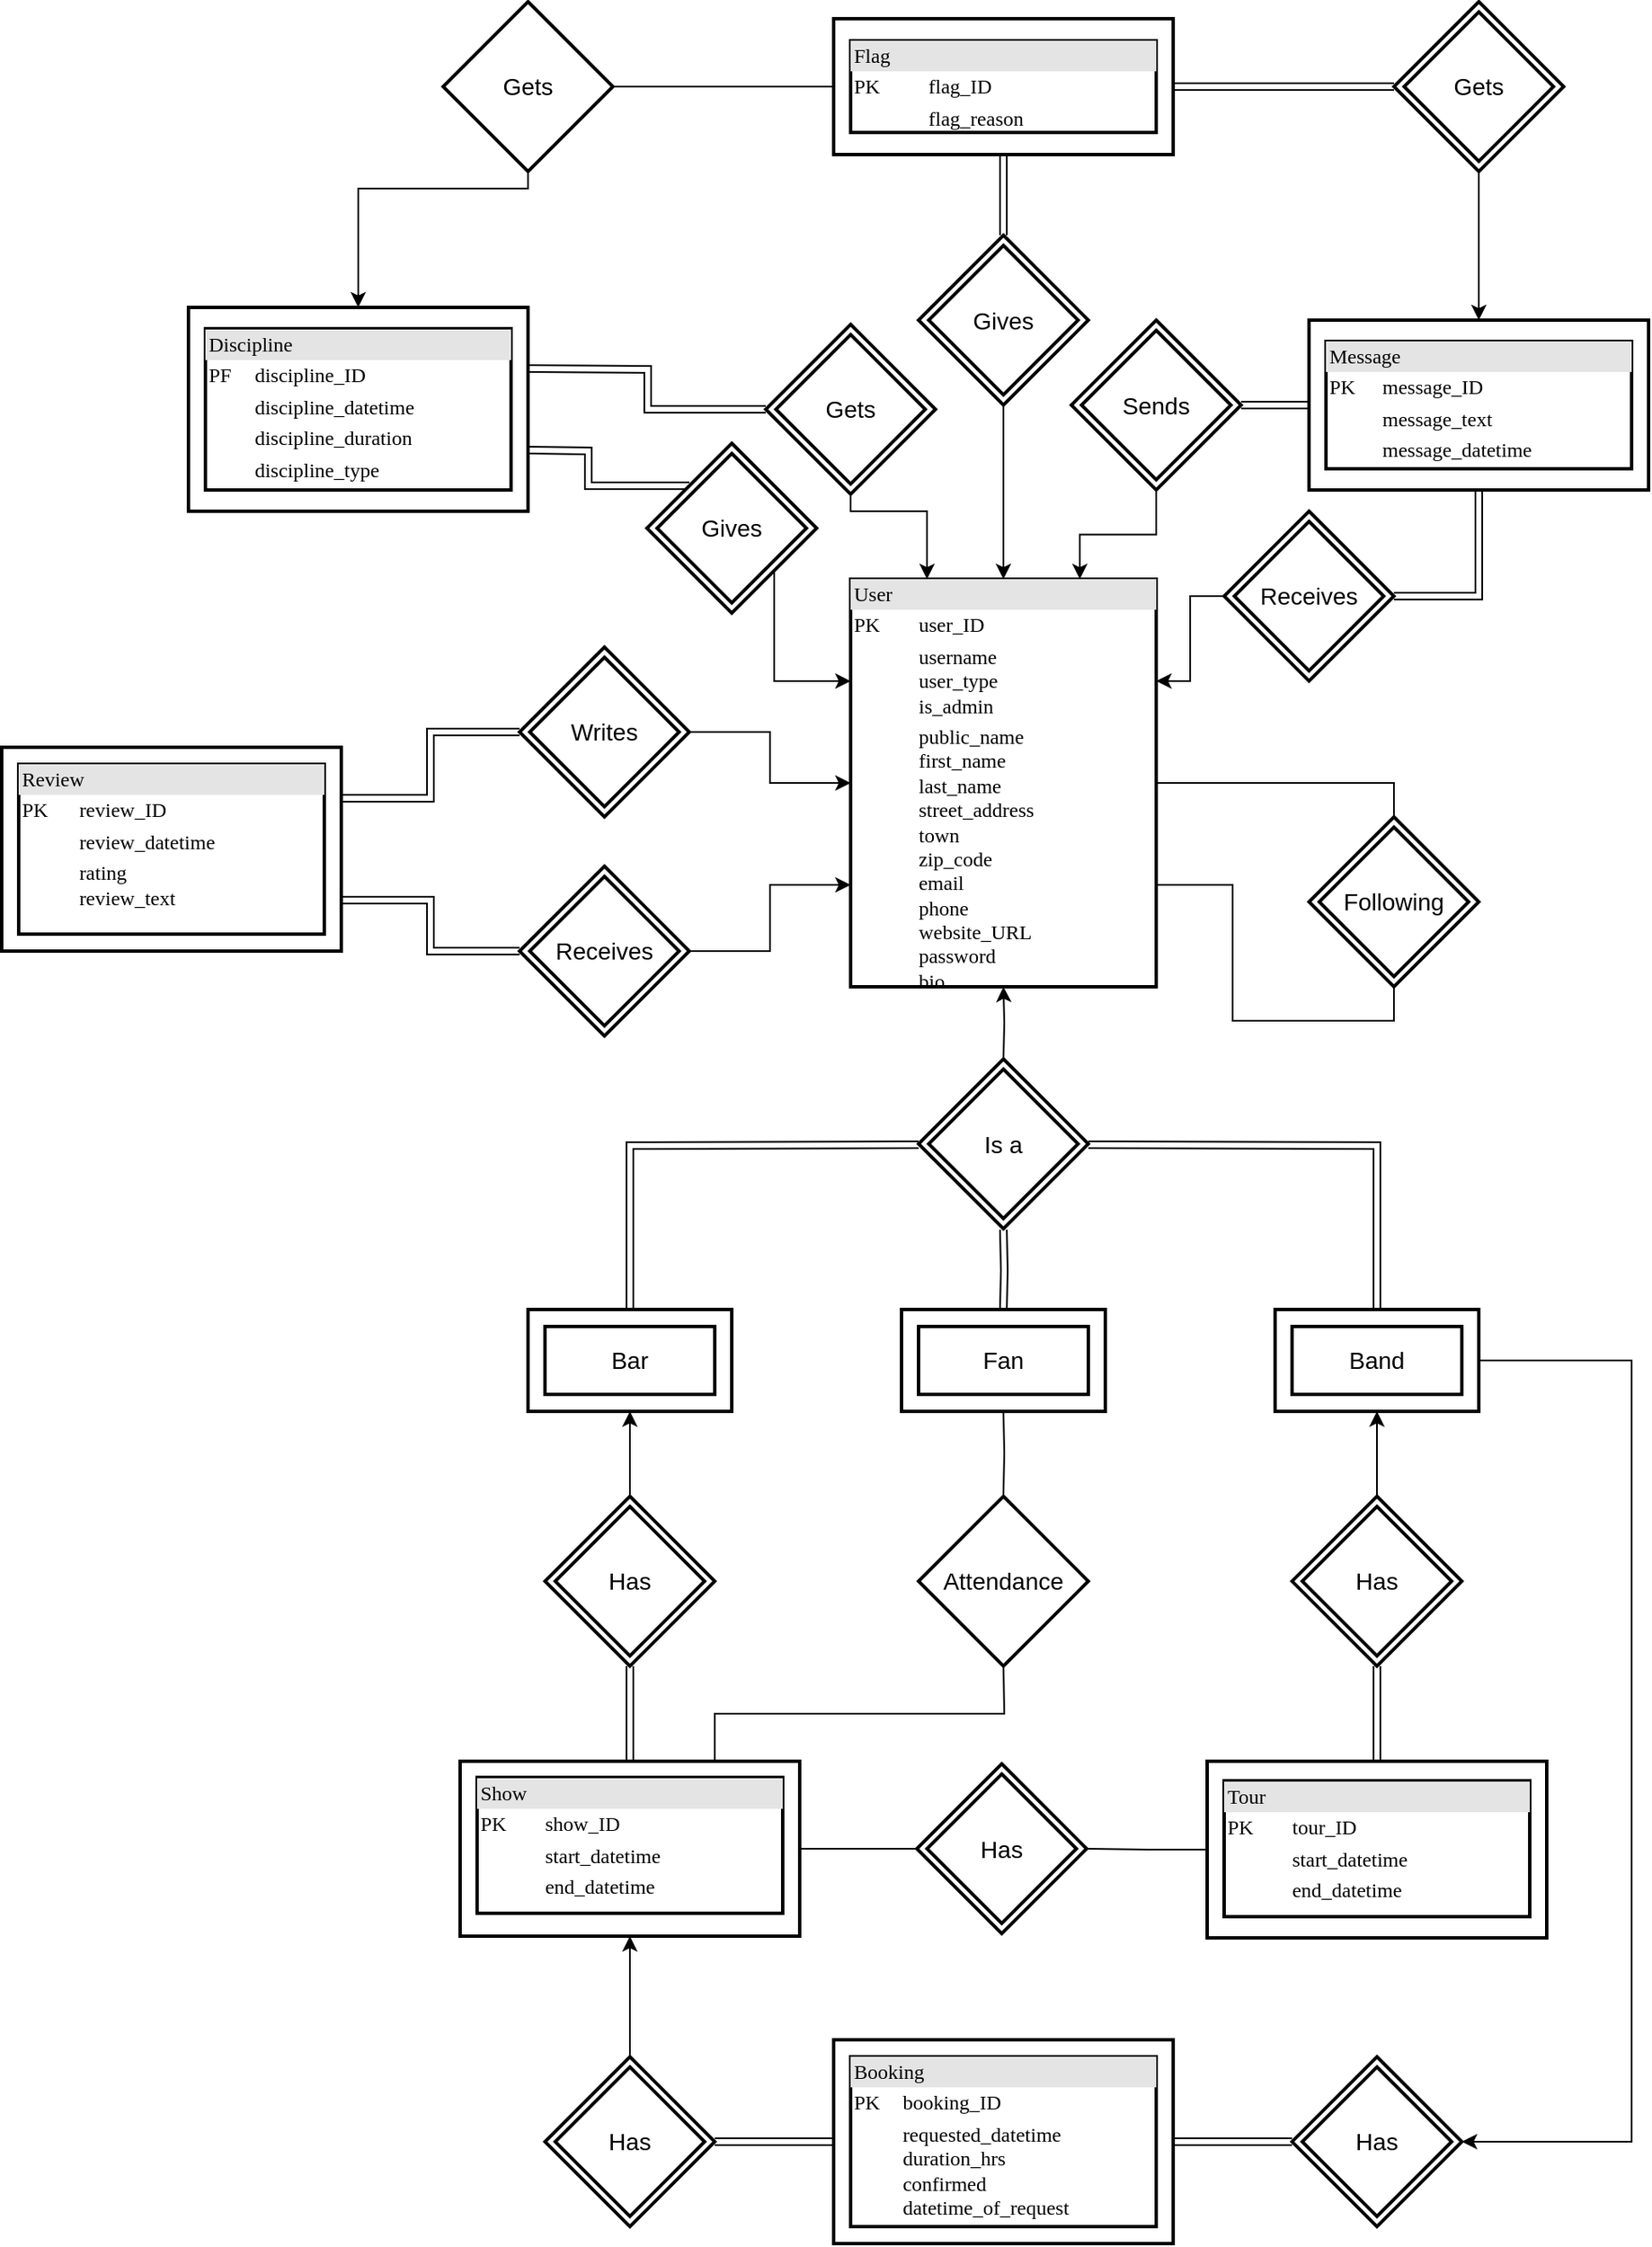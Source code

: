 <mxfile pages="1" version="11.2.5" type="device"><diagram name="Page-1" id="2ca16b54-16f6-2749-3443-fa8db7711227"><mxGraphModel dx="2046" dy="1487" grid="1" gridSize="10" guides="1" tooltips="1" connect="1" arrows="1" fold="1" page="1" pageScale="1" pageWidth="1100" pageHeight="850" background="#ffffff" math="0" shadow="0"><root><mxCell id="0"/><mxCell id="1" parent="0"/><mxCell id="hTIE1v8_ieLj_Vp5C5kN-64" style="edgeStyle=orthogonalEdgeStyle;rounded=0;orthogonalLoop=1;jettySize=auto;html=1;exitX=0.5;exitY=1;exitDx=0;exitDy=0;entryX=0.5;entryY=1;entryDx=0;entryDy=0;startArrow=classic;startFill=1;endArrow=none;endFill=0;strokeColor=#000000;" parent="1" source="HLiwEmPvz7JreT5NCyTF-41" target="hTIE1v8_ieLj_Vp5C5kN-63" edge="1"><mxGeometry relative="1" as="geometry"/></mxCell><mxCell id="hTIE1v8_ieLj_Vp5C5kN-43" style="edgeStyle=orthogonalEdgeStyle;rounded=0;orthogonalLoop=1;jettySize=auto;html=1;exitX=0;exitY=0.5;exitDx=0;exitDy=0;entryX=1;entryY=0.5;entryDx=0;entryDy=0;endArrow=none;endFill=0;shape=link;" parent="1" source="uCFvu2t1ZNGnuXDqTGb5-3" edge="1"><mxGeometry relative="1" as="geometry"><mxPoint x="-230" y="-462.5" as="targetPoint"/></mxGeometry></mxCell><mxCell id="HLiwEmPvz7JreT5NCyTF-99" style="edgeStyle=orthogonalEdgeStyle;rounded=0;orthogonalLoop=1;jettySize=auto;html=1;exitX=0;exitY=0.5;exitDx=0;exitDy=0;entryX=1;entryY=0.5;entryDx=0;entryDy=0;endArrow=none;endFill=0;startArrow=classic;startFill=1;" edge="1" parent="1" source="2ed32ef02a7f4228-8" target="HLiwEmPvz7JreT5NCyTF-88"><mxGeometry relative="1" as="geometry"/></mxCell><mxCell id="HLiwEmPvz7JreT5NCyTF-100" style="edgeStyle=orthogonalEdgeStyle;rounded=0;orthogonalLoop=1;jettySize=auto;html=1;exitX=0;exitY=0.75;exitDx=0;exitDy=0;entryX=1;entryY=0.5;entryDx=0;entryDy=0;endArrow=none;endFill=0;startArrow=classic;startFill=1;" edge="1" parent="1" source="2ed32ef02a7f4228-8" target="hTIE1v8_ieLj_Vp5C5kN-60"><mxGeometry relative="1" as="geometry"/></mxCell><mxCell id="2ed32ef02a7f4228-8" value="&lt;div style=&quot;box-sizing: border-box ; width: 100% ; background: #e4e4e4 ; padding: 2px&quot;&gt;User&lt;/div&gt;&lt;table style=&quot;width: 100% ; font-size: 1em&quot; cellpadding=&quot;2&quot; cellspacing=&quot;0&quot;&gt;&lt;tbody&gt;&lt;tr&gt;&lt;td&gt;PK&lt;/td&gt;&lt;td&gt;user_ID&lt;/td&gt;&lt;/tr&gt;&lt;tr&gt;&lt;td&gt;&lt;br&gt;&lt;/td&gt;&lt;td&gt;username&lt;br&gt;user_type&lt;br&gt;is_admin&lt;/td&gt;&lt;/tr&gt;&lt;tr&gt;&lt;td&gt;&lt;/td&gt;&lt;td&gt;public_name&lt;br&gt;first_name&lt;br&gt;last_name&lt;br&gt;street_address&lt;br&gt;town&lt;br&gt;zip_code&lt;br&gt;email&lt;br&gt;phone&lt;br&gt;website_URL&lt;br&gt;password&lt;br&gt;bio&lt;br&gt;&lt;/td&gt;&lt;/tr&gt;&lt;tr&gt;&lt;td&gt;&lt;/td&gt;&lt;td&gt;&lt;/td&gt;&lt;/tr&gt;&lt;/tbody&gt;&lt;/table&gt;" style="verticalAlign=top;align=left;overflow=fill;html=1;rounded=0;shadow=0;comic=0;labelBackgroundColor=none;strokeColor=#000000;strokeWidth=2;fillColor=#ffffff;fontFamily=Verdana;fontSize=12;fontColor=#000000;" parent="1" vertex="1"><mxGeometry x="-460" y="-360" width="180" height="240" as="geometry"/></mxCell><mxCell id="hTIE1v8_ieLj_Vp5C5kN-73" style="edgeStyle=orthogonalEdgeStyle;shape=link;rounded=0;orthogonalLoop=1;jettySize=auto;html=1;exitX=1;exitY=0.5;exitDx=0;exitDy=0;entryX=0;entryY=0.5;entryDx=0;entryDy=0;startArrow=none;startFill=0;endArrow=classic;endFill=1;strokeColor=#000000;" parent="1" source="HLiwEmPvz7JreT5NCyTF-69" target="hTIE1v8_ieLj_Vp5C5kN-72" edge="1"><mxGeometry relative="1" as="geometry"/></mxCell><mxCell id="9pDllGuzuMR2mAoj5SQd-7" style="edgeStyle=orthogonalEdgeStyle;rounded=0;orthogonalLoop=1;jettySize=auto;html=1;exitX=0.5;exitY=0;exitDx=0;exitDy=0;endArrow=none;endFill=0;startArrow=classic;startFill=1;entryX=0.5;entryY=1;entryDx=0;entryDy=0;" parent="1" source="HLiwEmPvz7JreT5NCyTF-47" target="9pDllGuzuMR2mAoj5SQd-10" edge="1"><mxGeometry relative="1" as="geometry"><mxPoint x="-650" y="-580" as="targetPoint"/><Array as="points"><mxPoint x="-750" y="-590"/><mxPoint x="-650" y="-590"/></Array></mxGeometry></mxCell><mxCell id="hTIE1v8_ieLj_Vp5C5kN-87" style="edgeStyle=orthogonalEdgeStyle;rounded=0;orthogonalLoop=1;jettySize=auto;html=1;exitX=0.75;exitY=0;exitDx=0;exitDy=0;entryX=0.5;entryY=1;entryDx=0;entryDy=0;startArrow=none;startFill=0;endArrow=none;endFill=0;strokeColor=#000000;" parent="1" source="HLiwEmPvz7JreT5NCyTF-63" edge="1"><mxGeometry relative="1" as="geometry"><mxPoint x="-370" y="279" as="targetPoint"/></mxGeometry></mxCell><mxCell id="hTIE1v8_ieLj_Vp5C5kN-79" style="edgeStyle=orthogonalEdgeStyle;rounded=0;orthogonalLoop=1;jettySize=auto;html=1;exitX=0.5;exitY=0;exitDx=0;exitDy=0;entryX=0.5;entryY=1;entryDx=0;entryDy=0;startArrow=none;startFill=0;endArrow=classic;endFill=1;strokeColor=#000000;shape=link;" parent="1" source="HLiwEmPvz7JreT5NCyTF-65" target="hTIE1v8_ieLj_Vp5C5kN-76" edge="1"><mxGeometry relative="1" as="geometry"/></mxCell><mxCell id="hTIE1v8_ieLj_Vp5C5kN-81" style="edgeStyle=orthogonalEdgeStyle;rounded=0;orthogonalLoop=1;jettySize=auto;html=1;exitX=0;exitY=0.5;exitDx=0;exitDy=0;entryX=1;entryY=0.5;entryDx=0;entryDy=0;startArrow=none;startFill=0;endArrow=none;endFill=0;strokeColor=#000000;" parent="1" source="HLiwEmPvz7JreT5NCyTF-65" target="hTIE1v8_ieLj_Vp5C5kN-80" edge="1"><mxGeometry relative="1" as="geometry"/></mxCell><mxCell id="hTIE1v8_ieLj_Vp5C5kN-66" style="edgeStyle=orthogonalEdgeStyle;rounded=0;orthogonalLoop=1;jettySize=auto;html=1;exitX=0.5;exitY=1;exitDx=0;exitDy=0;entryX=0.5;entryY=0;entryDx=0;entryDy=0;startArrow=classic;startFill=1;endArrow=none;endFill=0;strokeColor=#000000;" parent="1" source="HLiwEmPvz7JreT5NCyTF-59" target="hTIE1v8_ieLj_Vp5C5kN-62" edge="1"><mxGeometry relative="1" as="geometry"/></mxCell><mxCell id="hTIE1v8_ieLj_Vp5C5kN-75" style="edgeStyle=orthogonalEdgeStyle;rounded=0;orthogonalLoop=1;jettySize=auto;html=1;exitX=1;exitY=0.5;exitDx=0;exitDy=0;entryX=1;entryY=0.5;entryDx=0;entryDy=0;startArrow=none;startFill=0;endArrow=classic;endFill=1;strokeColor=#000000;" parent="1" source="HLiwEmPvz7JreT5NCyTF-60" target="hTIE1v8_ieLj_Vp5C5kN-72" edge="1"><mxGeometry relative="1" as="geometry"><Array as="points"><mxPoint y="100"/><mxPoint y="560"/></Array></mxGeometry></mxCell><mxCell id="hTIE1v8_ieLj_Vp5C5kN-57" style="edgeStyle=orthogonalEdgeStyle;rounded=0;orthogonalLoop=1;jettySize=auto;html=1;exitX=0.5;exitY=1;exitDx=0;exitDy=0;entryX=0.25;entryY=0;entryDx=0;entryDy=0;startArrow=none;startFill=0;endArrow=classic;endFill=1;" parent="1" source="hTIE1v8_ieLj_Vp5C5kN-48" target="2ed32ef02a7f4228-8" edge="1"><mxGeometry relative="1" as="geometry"><Array as="points"><mxPoint x="-460" y="-400"/><mxPoint x="-415" y="-400"/></Array></mxGeometry></mxCell><mxCell id="hTIE1v8_ieLj_Vp5C5kN-48" value="Gets" style="shape=rhombus;double=1;strokeWidth=2;fontSize=17;perimeter=rhombusPerimeter;whiteSpace=wrap;html=1;align=center;fontSize=14;" parent="1" vertex="1"><mxGeometry x="-510" y="-510" width="100" height="100" as="geometry"/></mxCell><mxCell id="hTIE1v8_ieLj_Vp5C5kN-58" style="edgeStyle=orthogonalEdgeStyle;rounded=0;orthogonalLoop=1;jettySize=auto;html=1;exitX=0.5;exitY=1;exitDx=0;exitDy=0;entryX=0.75;entryY=0;entryDx=0;entryDy=0;startArrow=none;startFill=0;endArrow=classic;endFill=1;" parent="1" source="hTIE1v8_ieLj_Vp5C5kN-49" target="2ed32ef02a7f4228-8" edge="1"><mxGeometry relative="1" as="geometry"/></mxCell><mxCell id="hTIE1v8_ieLj_Vp5C5kN-49" value="Sends" style="shape=rhombus;double=1;strokeWidth=2;fontSize=17;perimeter=rhombusPerimeter;whiteSpace=wrap;html=1;align=center;fontSize=14;" parent="1" vertex="1"><mxGeometry x="-330" y="-512.5" width="100" height="100" as="geometry"/></mxCell><mxCell id="hTIE1v8_ieLj_Vp5C5kN-51" style="edgeStyle=orthogonalEdgeStyle;rounded=0;orthogonalLoop=1;jettySize=auto;html=1;exitX=0.5;exitY=0;exitDx=0;exitDy=0;entryX=0.5;entryY=1;entryDx=0;entryDy=0;endArrow=classic;endFill=1;strokeColor=#000000;" parent="1" target="2ed32ef02a7f4228-8" edge="1"><mxGeometry relative="1" as="geometry"><mxPoint x="-370" y="-77" as="sourcePoint"/></mxGeometry></mxCell><mxCell id="hTIE1v8_ieLj_Vp5C5kN-52" style="edgeStyle=orthogonalEdgeStyle;rounded=0;orthogonalLoop=1;jettySize=auto;html=1;exitX=0.5;exitY=1;exitDx=0;exitDy=0;entryX=0.5;entryY=0;entryDx=0;entryDy=0;endArrow=classic;endFill=1;shape=link;" parent="1" target="HLiwEmPvz7JreT5NCyTF-57" edge="1"><mxGeometry relative="1" as="geometry"><mxPoint x="-370" y="23" as="sourcePoint"/></mxGeometry></mxCell><mxCell id="hTIE1v8_ieLj_Vp5C5kN-53" style="edgeStyle=orthogonalEdgeStyle;rounded=0;orthogonalLoop=1;jettySize=auto;html=1;exitX=0;exitY=0.5;exitDx=0;exitDy=0;entryX=0.5;entryY=0;entryDx=0;entryDy=0;endArrow=classic;endFill=1;shape=link;" parent="1" target="HLiwEmPvz7JreT5NCyTF-59" edge="1"><mxGeometry relative="1" as="geometry"><mxPoint x="-420" y="-27" as="sourcePoint"/></mxGeometry></mxCell><mxCell id="hTIE1v8_ieLj_Vp5C5kN-54" style="edgeStyle=orthogonalEdgeStyle;rounded=0;orthogonalLoop=1;jettySize=auto;html=1;exitX=1;exitY=0.5;exitDx=0;exitDy=0;entryX=0.5;entryY=0;entryDx=0;entryDy=0;endArrow=classic;endFill=1;shape=link;" parent="1" target="HLiwEmPvz7JreT5NCyTF-60" edge="1"><mxGeometry relative="1" as="geometry"><mxPoint x="-320" y="-27" as="sourcePoint"/></mxGeometry></mxCell><mxCell id="hTIE1v8_ieLj_Vp5C5kN-59" value="Is a" style="shape=rhombus;double=1;strokeWidth=2;fontSize=17;perimeter=rhombusPerimeter;whiteSpace=wrap;html=1;align=center;fontSize=14;" parent="1" vertex="1"><mxGeometry x="-420" y="-77.5" width="100" height="100" as="geometry"/></mxCell><mxCell id="HLiwEmPvz7JreT5NCyTF-93" style="edgeStyle=orthogonalEdgeStyle;shape=link;rounded=0;orthogonalLoop=1;jettySize=auto;html=1;exitX=0;exitY=0.5;exitDx=0;exitDy=0;entryX=0;entryY=0.25;entryDx=0;entryDy=0;" edge="1" parent="1" source="hTIE1v8_ieLj_Vp5C5kN-60" target="HLiwEmPvz7JreT5NCyTF-40"><mxGeometry relative="1" as="geometry"/></mxCell><mxCell id="hTIE1v8_ieLj_Vp5C5kN-60" value="Receives" style="shape=rhombus;double=1;strokeWidth=2;fontSize=17;perimeter=rhombusPerimeter;whiteSpace=wrap;html=1;align=center;fontSize=14;" parent="1" vertex="1"><mxGeometry x="-655" y="-191" width="100" height="100" as="geometry"/></mxCell><mxCell id="HLiwEmPvz7JreT5NCyTF-107" style="edgeStyle=orthogonalEdgeStyle;rounded=0;orthogonalLoop=1;jettySize=auto;html=1;exitX=0.5;exitY=1;exitDx=0;exitDy=0;entryX=1;entryY=0.75;entryDx=0;entryDy=0;startArrow=none;startFill=0;endArrow=none;endFill=0;" edge="1" parent="1" source="hTIE1v8_ieLj_Vp5C5kN-61" target="2ed32ef02a7f4228-8"><mxGeometry relative="1" as="geometry"/></mxCell><mxCell id="HLiwEmPvz7JreT5NCyTF-108" style="edgeStyle=orthogonalEdgeStyle;rounded=0;orthogonalLoop=1;jettySize=auto;html=1;exitX=0.5;exitY=0;exitDx=0;exitDy=0;entryX=1;entryY=0.5;entryDx=0;entryDy=0;startArrow=none;startFill=0;endArrow=none;endFill=0;" edge="1" parent="1" source="hTIE1v8_ieLj_Vp5C5kN-61" target="2ed32ef02a7f4228-8"><mxGeometry relative="1" as="geometry"><Array as="points"><mxPoint x="-140" y="-240"/></Array></mxGeometry></mxCell><mxCell id="hTIE1v8_ieLj_Vp5C5kN-61" value="Following" style="shape=rhombus;double=1;strokeWidth=2;fontSize=17;perimeter=rhombusPerimeter;whiteSpace=wrap;html=1;align=center;fontSize=14;" parent="1" vertex="1"><mxGeometry x="-190" y="-220" width="100" height="100" as="geometry"/></mxCell><mxCell id="hTIE1v8_ieLj_Vp5C5kN-68" style="edgeStyle=orthogonalEdgeStyle;shape=link;rounded=0;orthogonalLoop=1;jettySize=auto;html=1;exitX=0.5;exitY=1;exitDx=0;exitDy=0;entryX=0.5;entryY=0;entryDx=0;entryDy=0;startArrow=classic;startFill=1;endArrow=none;endFill=0;strokeColor=#000000;" parent="1" source="hTIE1v8_ieLj_Vp5C5kN-62" target="HLiwEmPvz7JreT5NCyTF-63" edge="1"><mxGeometry relative="1" as="geometry"/></mxCell><mxCell id="hTIE1v8_ieLj_Vp5C5kN-62" value="Has" style="shape=rhombus;double=1;strokeWidth=2;fontSize=17;perimeter=rhombusPerimeter;whiteSpace=wrap;html=1;align=center;fontSize=14;" parent="1" vertex="1"><mxGeometry x="-640" y="180" width="100" height="100" as="geometry"/></mxCell><mxCell id="9pDllGuzuMR2mAoj5SQd-5" style="edgeStyle=orthogonalEdgeStyle;rounded=0;orthogonalLoop=1;jettySize=auto;html=1;exitX=0;exitY=0.5;exitDx=0;exitDy=0;entryX=1;entryY=0.5;entryDx=0;entryDy=0;endArrow=none;endFill=0;shape=link;" parent="1" source="hTIE1v8_ieLj_Vp5C5kN-63" target="HLiwEmPvz7JreT5NCyTF-50" edge="1"><mxGeometry relative="1" as="geometry"/></mxCell><mxCell id="hTIE1v8_ieLj_Vp5C5kN-63" value="Gets" style="shape=rhombus;double=1;strokeWidth=2;fontSize=17;perimeter=rhombusPerimeter;whiteSpace=wrap;html=1;align=center;fontSize=14;" parent="1" vertex="1"><mxGeometry x="-140" y="-700" width="100" height="100" as="geometry"/></mxCell><mxCell id="hTIE1v8_ieLj_Vp5C5kN-70" style="edgeStyle=orthogonalEdgeStyle;rounded=0;orthogonalLoop=1;jettySize=auto;html=1;exitX=0.5;exitY=0;exitDx=0;exitDy=0;entryX=0.5;entryY=1;entryDx=0;entryDy=0;startArrow=none;startFill=0;endArrow=classic;endFill=1;strokeColor=#000000;" parent="1" source="hTIE1v8_ieLj_Vp5C5kN-69" target="HLiwEmPvz7JreT5NCyTF-63" edge="1"><mxGeometry relative="1" as="geometry"/></mxCell><mxCell id="hTIE1v8_ieLj_Vp5C5kN-71" style="edgeStyle=orthogonalEdgeStyle;rounded=0;orthogonalLoop=1;jettySize=auto;html=1;exitX=1;exitY=0.5;exitDx=0;exitDy=0;entryX=0;entryY=0.5;entryDx=0;entryDy=0;startArrow=none;startFill=0;endArrow=classic;endFill=1;strokeColor=#000000;shape=link;" parent="1" source="hTIE1v8_ieLj_Vp5C5kN-69" target="HLiwEmPvz7JreT5NCyTF-69" edge="1"><mxGeometry relative="1" as="geometry"/></mxCell><mxCell id="hTIE1v8_ieLj_Vp5C5kN-69" value="Has" style="shape=rhombus;double=1;strokeWidth=2;fontSize=17;perimeter=rhombusPerimeter;whiteSpace=wrap;html=1;align=center;fontSize=14;" parent="1" vertex="1"><mxGeometry x="-640" y="510" width="100" height="100" as="geometry"/></mxCell><mxCell id="hTIE1v8_ieLj_Vp5C5kN-72" value="Has" style="shape=rhombus;double=1;strokeWidth=2;fontSize=17;perimeter=rhombusPerimeter;whiteSpace=wrap;html=1;align=center;fontSize=14;" parent="1" vertex="1"><mxGeometry x="-200" y="510" width="100" height="100" as="geometry"/></mxCell><mxCell id="hTIE1v8_ieLj_Vp5C5kN-78" style="edgeStyle=orthogonalEdgeStyle;rounded=0;orthogonalLoop=1;jettySize=auto;html=1;exitX=0.5;exitY=0;exitDx=0;exitDy=0;entryX=0.5;entryY=1;entryDx=0;entryDy=0;startArrow=none;startFill=0;endArrow=classic;endFill=1;strokeColor=#000000;" parent="1" source="hTIE1v8_ieLj_Vp5C5kN-76" target="HLiwEmPvz7JreT5NCyTF-60" edge="1"><mxGeometry relative="1" as="geometry"/></mxCell><mxCell id="hTIE1v8_ieLj_Vp5C5kN-76" value="Has" style="shape=rhombus;double=1;strokeWidth=2;fontSize=17;perimeter=rhombusPerimeter;whiteSpace=wrap;html=1;align=center;fontSize=14;" parent="1" vertex="1"><mxGeometry x="-200" y="180" width="100" height="100" as="geometry"/></mxCell><mxCell id="hTIE1v8_ieLj_Vp5C5kN-82" style="edgeStyle=orthogonalEdgeStyle;rounded=0;orthogonalLoop=1;jettySize=auto;html=1;exitX=0;exitY=0.5;exitDx=0;exitDy=0;entryX=1;entryY=0.5;entryDx=0;entryDy=0;startArrow=none;startFill=0;endArrow=none;endFill=0;strokeColor=#000000;" parent="1" source="hTIE1v8_ieLj_Vp5C5kN-80" target="HLiwEmPvz7JreT5NCyTF-63" edge="1"><mxGeometry relative="1" as="geometry"/></mxCell><mxCell id="hTIE1v8_ieLj_Vp5C5kN-80" value="Has" style="shape=rhombus;double=1;strokeWidth=2;fontSize=17;perimeter=rhombusPerimeter;whiteSpace=wrap;html=1;align=center;fontSize=14;" parent="1" vertex="1"><mxGeometry x="-421" y="337.5" width="100" height="100" as="geometry"/></mxCell><mxCell id="hTIE1v8_ieLj_Vp5C5kN-88" style="edgeStyle=orthogonalEdgeStyle;rounded=0;orthogonalLoop=1;jettySize=auto;html=1;exitX=0.5;exitY=0;exitDx=0;exitDy=0;entryX=0.5;entryY=1;entryDx=0;entryDy=0;startArrow=none;startFill=0;endArrow=none;endFill=0;strokeColor=#000000;" parent="1" target="HLiwEmPvz7JreT5NCyTF-57" edge="1"><mxGeometry relative="1" as="geometry"><mxPoint x="-370" y="179" as="sourcePoint"/></mxGeometry></mxCell><mxCell id="hTIE1v8_ieLj_Vp5C5kN-89" value="Attendance" style="shape=rhombus;strokeWidth=2;fontSize=17;perimeter=rhombusPerimeter;whiteSpace=wrap;html=1;align=center;fontSize=14;" parent="1" vertex="1"><mxGeometry x="-420" y="180" width="100" height="100" as="geometry"/></mxCell><mxCell id="9pDllGuzuMR2mAoj5SQd-8" style="edgeStyle=orthogonalEdgeStyle;rounded=0;orthogonalLoop=1;jettySize=auto;html=1;entryX=0;entryY=0.5;entryDx=0;entryDy=0;endArrow=none;endFill=0;exitX=1;exitY=0.5;exitDx=0;exitDy=0;" parent="1" source="9pDllGuzuMR2mAoj5SQd-10" target="HLiwEmPvz7JreT5NCyTF-50" edge="1"><mxGeometry relative="1" as="geometry"><mxPoint x="-570" y="-650" as="sourcePoint"/></mxGeometry></mxCell><mxCell id="9pDllGuzuMR2mAoj5SQd-10" value="Gets" style="shape=rhombus;strokeWidth=2;fontSize=17;perimeter=rhombusPerimeter;whiteSpace=wrap;html=1;align=center;fontSize=14;" parent="1" vertex="1"><mxGeometry x="-700" y="-700" width="100" height="100" as="geometry"/></mxCell><mxCell id="HLiwEmPvz7JreT5NCyTF-72" value="" style="group" vertex="1" connectable="0" parent="1"><mxGeometry x="-210" y="70" width="120" height="60" as="geometry"/></mxCell><mxCell id="hTIE1v8_ieLj_Vp5C5kN-20" value="Band" style="strokeWidth=2;whiteSpace=wrap;html=1;align=center;fontSize=14;" parent="HLiwEmPvz7JreT5NCyTF-72" vertex="1"><mxGeometry x="10" y="10" width="100" height="40" as="geometry"/></mxCell><mxCell id="HLiwEmPvz7JreT5NCyTF-60" value="" style="rounded=0;whiteSpace=wrap;html=1;shadow=0;glass=0;comic=0;strokeColor=#000000;strokeWidth=2;fillColor=none;" vertex="1" parent="HLiwEmPvz7JreT5NCyTF-72"><mxGeometry width="120" height="60" as="geometry"/></mxCell><mxCell id="HLiwEmPvz7JreT5NCyTF-73" value="" style="group" vertex="1" connectable="0" parent="1"><mxGeometry x="-430" y="70" width="120" height="60" as="geometry"/></mxCell><mxCell id="hTIE1v8_ieLj_Vp5C5kN-19" value="Fan" style="strokeWidth=2;whiteSpace=wrap;html=1;align=center;fontSize=14;" parent="HLiwEmPvz7JreT5NCyTF-73" vertex="1"><mxGeometry x="10" y="10" width="100" height="40" as="geometry"/></mxCell><mxCell id="HLiwEmPvz7JreT5NCyTF-57" value="" style="rounded=0;whiteSpace=wrap;html=1;shadow=0;glass=0;comic=0;strokeColor=#000000;strokeWidth=2;fillColor=none;" vertex="1" parent="HLiwEmPvz7JreT5NCyTF-73"><mxGeometry width="120" height="60" as="geometry"/></mxCell><mxCell id="HLiwEmPvz7JreT5NCyTF-74" value="" style="group" vertex="1" connectable="0" parent="1"><mxGeometry x="-650" y="70" width="120" height="60" as="geometry"/></mxCell><mxCell id="hTIE1v8_ieLj_Vp5C5kN-18" value="Bar" style="strokeWidth=2;whiteSpace=wrap;html=1;align=center;fontSize=14;" parent="HLiwEmPvz7JreT5NCyTF-74" vertex="1"><mxGeometry x="10" y="10" width="100" height="40" as="geometry"/></mxCell><mxCell id="HLiwEmPvz7JreT5NCyTF-59" value="" style="rounded=0;whiteSpace=wrap;html=1;shadow=0;glass=0;comic=0;strokeColor=#000000;strokeWidth=2;fillColor=none;" vertex="1" parent="HLiwEmPvz7JreT5NCyTF-74"><mxGeometry width="120" height="60" as="geometry"/></mxCell><mxCell id="HLiwEmPvz7JreT5NCyTF-78" value="" style="group" vertex="1" connectable="0" parent="1"><mxGeometry x="-850" y="-520" width="200" height="120" as="geometry"/></mxCell><mxCell id="HLiwEmPvz7JreT5NCyTF-47" value="" style="rounded=0;whiteSpace=wrap;html=1;shadow=0;glass=0;comic=0;strokeColor=#000000;fillColor=none;aspect=fixed;" vertex="1" parent="HLiwEmPvz7JreT5NCyTF-78"><mxGeometry width="200" height="120" as="geometry"/></mxCell><mxCell id="HLiwEmPvz7JreT5NCyTF-48" value="" style="group;fontStyle=4;aspect=fixed;strokeWidth=2;strokeColor=#000000;" vertex="1" connectable="0" parent="HLiwEmPvz7JreT5NCyTF-78"><mxGeometry width="200" height="120" as="geometry"/></mxCell><mxCell id="uCFvu2t1ZNGnuXDqTGb5-9" value="&lt;div style=&quot;box-sizing: border-box ; width: 100% ; background: #e4e4e4 ; padding: 2px&quot;&gt;Discipline&lt;/div&gt;&lt;table style=&quot;width: 100% ; font-size: 1em&quot; cellpadding=&quot;2&quot; cellspacing=&quot;0&quot;&gt;&lt;tbody&gt;&lt;tr&gt;&lt;td&gt;PF&lt;/td&gt;&lt;td&gt;discipline_ID&lt;/td&gt;&lt;/tr&gt;&lt;tr&gt;&lt;td&gt;&lt;br&gt;&lt;/td&gt;&lt;td&gt;discipline_datetime&lt;br&gt;&lt;/td&gt;&lt;/tr&gt;&lt;tr&gt;&lt;td&gt;&lt;br&gt;&lt;/td&gt;&lt;td&gt;discipline_duration&lt;br&gt;&lt;/td&gt;&lt;/tr&gt;&lt;tr&gt;&lt;td&gt;&lt;br&gt;&lt;/td&gt;&lt;td&gt;discipline_type&lt;br&gt;&lt;/td&gt;&lt;/tr&gt;&lt;tr&gt;&lt;td&gt;&lt;br&gt;&lt;/td&gt;&lt;td&gt;&lt;br&gt;&lt;/td&gt;&lt;/tr&gt;&lt;tr&gt;&lt;td&gt;&lt;br&gt;&lt;/td&gt;&lt;td&gt;&lt;br&gt;&lt;/td&gt;&lt;/tr&gt;&lt;/tbody&gt;&lt;/table&gt;" style="verticalAlign=top;align=left;overflow=fill;html=1;rounded=0;shadow=0;comic=0;labelBackgroundColor=none;strokeColor=#000000;strokeWidth=2;fillColor=#ffffff;fontFamily=Verdana;fontSize=12;fontColor=#000000;aspect=fixed;" parent="HLiwEmPvz7JreT5NCyTF-78" vertex="1"><mxGeometry x="10" y="12.5" width="180" height="95" as="geometry"/></mxCell><mxCell id="HLiwEmPvz7JreT5NCyTF-79" value="" style="group" vertex="1" connectable="0" parent="1"><mxGeometry x="-190" y="-512.5" width="200" height="100" as="geometry"/></mxCell><mxCell id="HLiwEmPvz7JreT5NCyTF-77" value="" style="group" vertex="1" connectable="0" parent="HLiwEmPvz7JreT5NCyTF-79"><mxGeometry width="200" height="100" as="geometry"/></mxCell><mxCell id="HLiwEmPvz7JreT5NCyTF-45" value="" style="group;strokeColor=#000000;" vertex="1" connectable="0" parent="HLiwEmPvz7JreT5NCyTF-77"><mxGeometry width="200" height="100" as="geometry"/></mxCell><mxCell id="HLiwEmPvz7JreT5NCyTF-41" value="" style="rounded=0;whiteSpace=wrap;html=1;shadow=0;glass=0;comic=0;direction=west;strokeWidth=2;" vertex="1" parent="HLiwEmPvz7JreT5NCyTF-77"><mxGeometry width="200" height="100" as="geometry"/></mxCell><mxCell id="uCFvu2t1ZNGnuXDqTGb5-3" value="&lt;div style=&quot;box-sizing: border-box ; width: 100% ; background: #e4e4e4 ; padding: 2px&quot;&gt;Message&lt;/div&gt;&lt;table style=&quot;width: 100% ; font-size: 1em&quot; cellpadding=&quot;2&quot; cellspacing=&quot;0&quot;&gt;&lt;tbody&gt;&lt;tr&gt;&lt;td&gt;PK&lt;/td&gt;&lt;td&gt;message_ID&lt;/td&gt;&lt;/tr&gt;&lt;tr&gt;&lt;td&gt;&lt;br&gt;&lt;/td&gt;&lt;td&gt;message_text&lt;/td&gt;&lt;/tr&gt;&lt;tr&gt;&lt;td&gt;&lt;br&gt;&lt;/td&gt;&lt;td&gt;message_datetime&lt;br&gt;&lt;/td&gt;&lt;/tr&gt;&lt;tr&gt;&lt;td&gt;&lt;br&gt;&lt;/td&gt;&lt;td&gt;&lt;br&gt;&lt;/td&gt;&lt;/tr&gt;&lt;tr&gt;&lt;td&gt;&lt;br&gt;&lt;/td&gt;&lt;td&gt;&lt;br&gt;&lt;/td&gt;&lt;/tr&gt;&lt;/tbody&gt;&lt;/table&gt;" style="verticalAlign=top;align=left;overflow=fill;html=1;rounded=0;shadow=0;comic=0;labelBackgroundColor=none;strokeColor=#000000;strokeWidth=2;fillColor=#ffffff;fontFamily=Verdana;fontSize=12;fontColor=#000000;perimeterSpacing=0;glass=0;portConstraintRotation=0;" parent="HLiwEmPvz7JreT5NCyTF-77" vertex="1"><mxGeometry x="10" y="12.5" width="180" height="75" as="geometry"/></mxCell><mxCell id="HLiwEmPvz7JreT5NCyTF-80" value="" style="group" vertex="1" connectable="0" parent="1"><mxGeometry x="-960" y="-261" width="200" height="120" as="geometry"/></mxCell><mxCell id="HLiwEmPvz7JreT5NCyTF-40" value="" style="rounded=0;whiteSpace=wrap;html=1;shadow=0;glass=0;comic=0;direction=west;strokeWidth=2;" vertex="1" parent="HLiwEmPvz7JreT5NCyTF-80"><mxGeometry width="200" height="120" as="geometry"/></mxCell><mxCell id="uCFvu2t1ZNGnuXDqTGb5-2" value="&lt;div style=&quot;box-sizing: border-box ; width: 100% ; background: #e4e4e4 ; padding: 2px&quot;&gt;Review&lt;/div&gt;&lt;table style=&quot;width: 100% ; font-size: 1em&quot; cellpadding=&quot;2&quot; cellspacing=&quot;0&quot;&gt;&lt;tbody&gt;&lt;tr&gt;&lt;td&gt;PK&lt;/td&gt;&lt;td&gt;review_ID&lt;/td&gt;&lt;/tr&gt;&lt;tr&gt;&lt;td&gt;&lt;br&gt;&lt;/td&gt;&lt;td&gt;review_datetime&lt;/td&gt;&lt;/tr&gt;&lt;tr&gt;&lt;td&gt;&lt;br&gt;&lt;/td&gt;&lt;td&gt;rating&lt;br&gt;review_text&lt;br&gt;&lt;br&gt;&lt;/td&gt;&lt;/tr&gt;&lt;tr&gt;&lt;td&gt;&lt;br&gt;&lt;/td&gt;&lt;td&gt;&lt;br&gt;&lt;/td&gt;&lt;/tr&gt;&lt;tr&gt;&lt;td&gt;&lt;br&gt;&lt;/td&gt;&lt;td&gt;&lt;br&gt;&lt;/td&gt;&lt;/tr&gt;&lt;/tbody&gt;&lt;/table&gt;" style="verticalAlign=top;align=left;overflow=fill;html=1;rounded=0;shadow=0;comic=0;labelBackgroundColor=none;strokeColor=#000000;strokeWidth=2;fillColor=#ffffff;fontFamily=Verdana;fontSize=12;fontColor=#000000;" parent="HLiwEmPvz7JreT5NCyTF-80" vertex="1"><mxGeometry x="10" y="10" width="180" height="100" as="geometry"/></mxCell><mxCell id="HLiwEmPvz7JreT5NCyTF-81" value="" style="group" vertex="1" connectable="0" parent="1"><mxGeometry x="-470" y="-690" width="200" height="80" as="geometry"/></mxCell><mxCell id="uCFvu2t1ZNGnuXDqTGb5-8" value="&lt;div style=&quot;box-sizing: border-box ; width: 100% ; background: #e4e4e4 ; padding: 2px&quot;&gt;Flag&lt;/div&gt;&lt;table style=&quot;width: 100% ; font-size: 1em&quot; cellpadding=&quot;2&quot; cellspacing=&quot;0&quot;&gt;&lt;tbody&gt;&lt;tr&gt;&lt;td&gt;PK&lt;/td&gt;&lt;td&gt;flag_ID&lt;/td&gt;&lt;/tr&gt;&lt;tr&gt;&lt;td&gt;&lt;br&gt;&lt;/td&gt;&lt;td&gt;flag_reason&lt;/td&gt;&lt;/tr&gt;&lt;tr&gt;&lt;td&gt;&lt;br&gt;&lt;/td&gt;&lt;td&gt;&lt;br&gt;&lt;/td&gt;&lt;/tr&gt;&lt;tr&gt;&lt;td&gt;&lt;br&gt;&lt;/td&gt;&lt;td&gt;&lt;br&gt;&lt;/td&gt;&lt;/tr&gt;&lt;tr&gt;&lt;td&gt;&lt;br&gt;&lt;/td&gt;&lt;td&gt;&lt;br&gt;&lt;/td&gt;&lt;/tr&gt;&lt;/tbody&gt;&lt;/table&gt;" style="verticalAlign=top;align=left;overflow=fill;html=1;rounded=0;shadow=0;comic=0;labelBackgroundColor=none;strokeColor=#000000;strokeWidth=2;fillColor=#ffffff;fontFamily=Verdana;fontSize=12;fontColor=#000000;" parent="HLiwEmPvz7JreT5NCyTF-81" vertex="1"><mxGeometry x="10" y="13" width="180" height="54" as="geometry"/></mxCell><mxCell id="HLiwEmPvz7JreT5NCyTF-50" value="" style="rounded=0;whiteSpace=wrap;html=1;shadow=0;glass=0;comic=0;strokeColor=#000000;fillColor=none;strokeWidth=2;" vertex="1" parent="HLiwEmPvz7JreT5NCyTF-81"><mxGeometry width="200" height="80" as="geometry"/></mxCell><mxCell id="HLiwEmPvz7JreT5NCyTF-82" value="" style="group" vertex="1" connectable="0" parent="1"><mxGeometry x="-690" y="336" width="200" height="103" as="geometry"/></mxCell><mxCell id="hTIE1v8_ieLj_Vp5C5kN-1" value="&lt;div style=&quot;box-sizing: border-box ; width: 100% ; background: #e4e4e4 ; padding: 2px&quot;&gt;Show&lt;/div&gt;&lt;table style=&quot;width: 100% ; font-size: 1em&quot; cellpadding=&quot;2&quot; cellspacing=&quot;0&quot;&gt;&lt;tbody&gt;&lt;tr&gt;&lt;td&gt;PK&lt;/td&gt;&lt;td&gt;show_ID&lt;/td&gt;&lt;/tr&gt;&lt;tr&gt;&lt;td&gt;&lt;br&gt;&lt;/td&gt;&lt;td&gt;start_datetime&lt;/td&gt;&lt;/tr&gt;&lt;tr&gt;&lt;td&gt;&lt;br&gt;&lt;/td&gt;&lt;td&gt;end_datetime&lt;br&gt;&lt;/td&gt;&lt;/tr&gt;&lt;tr&gt;&lt;td&gt;&lt;br&gt;&lt;/td&gt;&lt;td&gt;&lt;br&gt;&lt;/td&gt;&lt;/tr&gt;&lt;tr&gt;&lt;td&gt;&lt;br&gt;&lt;/td&gt;&lt;td&gt;&lt;br&gt;&lt;/td&gt;&lt;/tr&gt;&lt;tr&gt;&lt;td&gt;&lt;br&gt;&lt;/td&gt;&lt;td&gt;&lt;br&gt;&lt;/td&gt;&lt;/tr&gt;&lt;/tbody&gt;&lt;/table&gt;" style="verticalAlign=top;align=left;overflow=fill;html=1;rounded=0;shadow=0;comic=0;labelBackgroundColor=none;strokeColor=#000000;strokeWidth=2;fillColor=#ffffff;fontFamily=Verdana;fontSize=12;fontColor=#000000;" parent="HLiwEmPvz7JreT5NCyTF-82" vertex="1"><mxGeometry x="10" y="9.5" width="180" height="80" as="geometry"/></mxCell><mxCell id="HLiwEmPvz7JreT5NCyTF-63" value="" style="rounded=0;whiteSpace=wrap;html=1;shadow=0;glass=0;comic=0;strokeColor=#000000;strokeWidth=2;fillColor=none;" vertex="1" parent="HLiwEmPvz7JreT5NCyTF-82"><mxGeometry width="200" height="103" as="geometry"/></mxCell><mxCell id="HLiwEmPvz7JreT5NCyTF-83" value="" style="group" vertex="1" connectable="0" parent="1"><mxGeometry x="-250" y="336" width="200" height="104" as="geometry"/></mxCell><mxCell id="HLiwEmPvz7JreT5NCyTF-68" value="" style="group;strokeWidth=2;" vertex="1" connectable="0" parent="HLiwEmPvz7JreT5NCyTF-83"><mxGeometry width="200" height="104" as="geometry"/></mxCell><mxCell id="hTIE1v8_ieLj_Vp5C5kN-17" value="&lt;div style=&quot;box-sizing: border-box ; width: 100% ; background: #e4e4e4 ; padding: 2px&quot;&gt;Tour&lt;/div&gt;&lt;table style=&quot;width: 100% ; font-size: 1em&quot; cellpadding=&quot;2&quot; cellspacing=&quot;0&quot;&gt;&lt;tbody&gt;&lt;tr&gt;&lt;td&gt;PK&lt;/td&gt;&lt;td&gt;tour_ID&lt;/td&gt;&lt;/tr&gt;&lt;tr&gt;&lt;td&gt;&lt;br&gt;&lt;/td&gt;&lt;td&gt;start_datetime&lt;br&gt;&lt;/td&gt;&lt;/tr&gt;&lt;tr&gt;&lt;td&gt;&lt;br&gt;&lt;/td&gt;&lt;td&gt;end_datetime&lt;br&gt;&lt;/td&gt;&lt;/tr&gt;&lt;tr&gt;&lt;td&gt;&lt;br&gt;&lt;/td&gt;&lt;td&gt;&lt;br&gt;&lt;/td&gt;&lt;/tr&gt;&lt;tr&gt;&lt;td&gt;&lt;br&gt;&lt;/td&gt;&lt;td&gt;&lt;br&gt;&lt;/td&gt;&lt;/tr&gt;&lt;tr&gt;&lt;td&gt;&lt;br&gt;&lt;/td&gt;&lt;td&gt;&lt;br&gt;&lt;/td&gt;&lt;/tr&gt;&lt;/tbody&gt;&lt;/table&gt;" style="verticalAlign=top;align=left;overflow=fill;html=1;rounded=0;shadow=0;comic=0;labelBackgroundColor=none;strokeColor=#000000;strokeWidth=2;fillColor=#ffffff;fontFamily=Verdana;fontSize=12;fontColor=#000000;" parent="HLiwEmPvz7JreT5NCyTF-68" vertex="1"><mxGeometry x="10" y="11.5" width="180" height="80" as="geometry"/></mxCell><mxCell id="HLiwEmPvz7JreT5NCyTF-65" value="" style="rounded=0;whiteSpace=wrap;html=1;shadow=0;glass=0;comic=0;strokeColor=#000000;strokeWidth=2;fillColor=none;" vertex="1" parent="HLiwEmPvz7JreT5NCyTF-68"><mxGeometry width="200" height="104" as="geometry"/></mxCell><mxCell id="HLiwEmPvz7JreT5NCyTF-84" value="" style="group" vertex="1" connectable="0" parent="1"><mxGeometry x="-470" y="500" width="200" height="120" as="geometry"/></mxCell><mxCell id="HLiwEmPvz7JreT5NCyTF-70" value="" style="group;strokeWidth=2;" vertex="1" connectable="0" parent="HLiwEmPvz7JreT5NCyTF-84"><mxGeometry width="200" height="120" as="geometry"/></mxCell><mxCell id="uCFvu2t1ZNGnuXDqTGb5-1" value="&lt;div style=&quot;box-sizing: border-box ; width: 100% ; background: #e4e4e4 ; padding: 2px&quot;&gt;Booking&lt;/div&gt;&lt;table style=&quot;width: 100% ; font-size: 1em&quot; cellpadding=&quot;2&quot; cellspacing=&quot;0&quot;&gt;&lt;tbody&gt;&lt;tr&gt;&lt;td&gt;PK&lt;/td&gt;&lt;td&gt;booking_ID&lt;/td&gt;&lt;/tr&gt;&lt;tr&gt;&lt;td&gt;&lt;/td&gt;&lt;td&gt;requested_datetime&lt;br&gt;duration_hrs&lt;br&gt;confirmed&lt;br&gt;datetime_of_request&lt;/td&gt;&lt;/tr&gt;&lt;tr&gt;&lt;td&gt;&lt;br&gt;&lt;/td&gt;&lt;td&gt;&lt;br&gt;&lt;/td&gt;&lt;/tr&gt;&lt;tr&gt;&lt;td&gt;&lt;br&gt;&lt;/td&gt;&lt;td&gt;&lt;br&gt;&lt;/td&gt;&lt;/tr&gt;&lt;tr&gt;&lt;td&gt;&lt;br&gt;&lt;/td&gt;&lt;td&gt;&lt;br&gt;&lt;/td&gt;&lt;/tr&gt;&lt;/tbody&gt;&lt;/table&gt;" style="verticalAlign=top;align=left;overflow=fill;html=1;rounded=0;shadow=0;comic=0;labelBackgroundColor=none;strokeColor=#000000;strokeWidth=2;fillColor=#ffffff;fontFamily=Verdana;fontSize=12;fontColor=#000000;" parent="HLiwEmPvz7JreT5NCyTF-70" vertex="1"><mxGeometry x="10" y="10" width="180" height="100" as="geometry"/></mxCell><mxCell id="HLiwEmPvz7JreT5NCyTF-69" value="" style="rounded=0;whiteSpace=wrap;html=1;shadow=0;glass=0;comic=0;strokeColor=#000000;strokeWidth=2;fillColor=none;" vertex="1" parent="HLiwEmPvz7JreT5NCyTF-70"><mxGeometry width="200" height="120" as="geometry"/></mxCell><mxCell id="HLiwEmPvz7JreT5NCyTF-86" style="edgeStyle=orthogonalEdgeStyle;rounded=0;orthogonalLoop=1;jettySize=auto;html=1;exitX=0.5;exitY=0;exitDx=0;exitDy=0;entryX=0.5;entryY=1;entryDx=0;entryDy=0;shape=link;" edge="1" parent="1" source="HLiwEmPvz7JreT5NCyTF-85" target="HLiwEmPvz7JreT5NCyTF-50"><mxGeometry relative="1" as="geometry"/></mxCell><mxCell id="HLiwEmPvz7JreT5NCyTF-87" style="edgeStyle=orthogonalEdgeStyle;rounded=0;orthogonalLoop=1;jettySize=auto;html=1;exitX=0.5;exitY=1;exitDx=0;exitDy=0;entryX=0.5;entryY=0;entryDx=0;entryDy=0;" edge="1" parent="1" source="HLiwEmPvz7JreT5NCyTF-85" target="2ed32ef02a7f4228-8"><mxGeometry relative="1" as="geometry"/></mxCell><mxCell id="HLiwEmPvz7JreT5NCyTF-85" value="Gives" style="shape=rhombus;double=1;strokeWidth=2;fontSize=17;perimeter=rhombusPerimeter;whiteSpace=wrap;html=1;align=center;fontSize=14;" vertex="1" parent="1"><mxGeometry x="-420" y="-562.5" width="100" height="100" as="geometry"/></mxCell><mxCell id="HLiwEmPvz7JreT5NCyTF-92" style="edgeStyle=orthogonalEdgeStyle;rounded=0;orthogonalLoop=1;jettySize=auto;html=1;exitX=0;exitY=0.5;exitDx=0;exitDy=0;entryX=0;entryY=0.75;entryDx=0;entryDy=0;shape=link;" edge="1" parent="1" source="HLiwEmPvz7JreT5NCyTF-88" target="HLiwEmPvz7JreT5NCyTF-40"><mxGeometry relative="1" as="geometry"/></mxCell><mxCell id="HLiwEmPvz7JreT5NCyTF-88" value="Writes" style="shape=rhombus;double=1;strokeWidth=2;fontSize=17;perimeter=rhombusPerimeter;whiteSpace=wrap;html=1;align=center;fontSize=14;" vertex="1" parent="1"><mxGeometry x="-655" y="-320" width="100" height="100" as="geometry"/></mxCell><mxCell id="HLiwEmPvz7JreT5NCyTF-102" style="edgeStyle=orthogonalEdgeStyle;rounded=0;orthogonalLoop=1;jettySize=auto;html=1;entryX=0;entryY=0.5;entryDx=0;entryDy=0;startArrow=classic;startFill=1;endArrow=none;endFill=0;shape=link;" edge="1" parent="1" target="hTIE1v8_ieLj_Vp5C5kN-48"><mxGeometry relative="1" as="geometry"><mxPoint x="-650" y="-484" as="sourcePoint"/></mxGeometry></mxCell><mxCell id="HLiwEmPvz7JreT5NCyTF-104" style="edgeStyle=orthogonalEdgeStyle;shape=link;rounded=0;orthogonalLoop=1;jettySize=auto;html=1;exitX=0;exitY=0;exitDx=0;exitDy=0;startArrow=classic;startFill=1;endArrow=none;endFill=0;" edge="1" parent="1" source="HLiwEmPvz7JreT5NCyTF-103"><mxGeometry relative="1" as="geometry"><mxPoint x="-650" y="-436" as="targetPoint"/></mxGeometry></mxCell><mxCell id="HLiwEmPvz7JreT5NCyTF-105" style="edgeStyle=orthogonalEdgeStyle;rounded=0;orthogonalLoop=1;jettySize=auto;html=1;exitX=1;exitY=1;exitDx=0;exitDy=0;entryX=0;entryY=0.25;entryDx=0;entryDy=0;startArrow=none;startFill=0;endArrow=classic;endFill=1;" edge="1" parent="1" source="HLiwEmPvz7JreT5NCyTF-103" target="2ed32ef02a7f4228-8"><mxGeometry relative="1" as="geometry"><Array as="points"><mxPoint x="-505" y="-300"/></Array></mxGeometry></mxCell><mxCell id="HLiwEmPvz7JreT5NCyTF-103" value="Gives" style="shape=rhombus;double=1;strokeWidth=2;fontSize=17;perimeter=rhombusPerimeter;whiteSpace=wrap;html=1;align=center;fontSize=14;" vertex="1" parent="1"><mxGeometry x="-580" y="-440" width="100" height="100" as="geometry"/></mxCell><mxCell id="HLiwEmPvz7JreT5NCyTF-110" style="edgeStyle=orthogonalEdgeStyle;rounded=0;orthogonalLoop=1;jettySize=auto;html=1;exitX=0;exitY=0.5;exitDx=0;exitDy=0;entryX=1;entryY=0.25;entryDx=0;entryDy=0;startArrow=none;startFill=0;endArrow=classic;endFill=1;" edge="1" parent="1" source="HLiwEmPvz7JreT5NCyTF-109" target="2ed32ef02a7f4228-8"><mxGeometry relative="1" as="geometry"/></mxCell><mxCell id="HLiwEmPvz7JreT5NCyTF-112" style="edgeStyle=orthogonalEdgeStyle;shape=link;rounded=0;orthogonalLoop=1;jettySize=auto;html=1;exitX=1;exitY=0.5;exitDx=0;exitDy=0;entryX=0.5;entryY=0;entryDx=0;entryDy=0;startArrow=none;startFill=0;endArrow=classic;endFill=1;" edge="1" parent="1" source="HLiwEmPvz7JreT5NCyTF-109" target="HLiwEmPvz7JreT5NCyTF-41"><mxGeometry relative="1" as="geometry"/></mxCell><mxCell id="HLiwEmPvz7JreT5NCyTF-109" value="Receives" style="shape=rhombus;double=1;strokeWidth=2;fontSize=17;perimeter=rhombusPerimeter;whiteSpace=wrap;html=1;align=center;fontSize=14;" vertex="1" parent="1"><mxGeometry x="-240" y="-400" width="100" height="100" as="geometry"/></mxCell></root></mxGraphModel></diagram></mxfile>